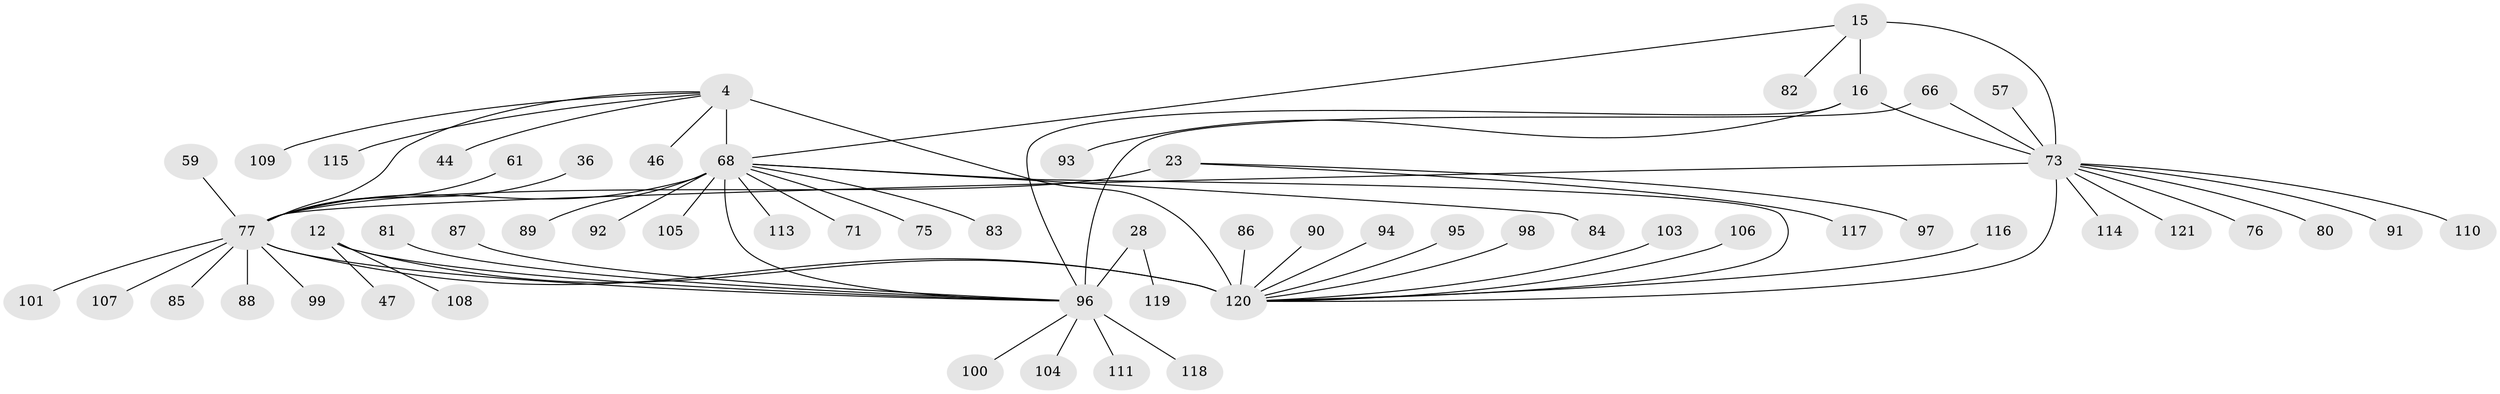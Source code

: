 // original degree distribution, {10: 0.04132231404958678, 9: 0.049586776859504134, 7: 0.024793388429752067, 11: 0.03305785123966942, 6: 0.049586776859504134, 5: 0.01652892561983471, 18: 0.008264462809917356, 8: 0.024793388429752067, 1: 0.6115702479338843, 2: 0.11570247933884298, 3: 0.024793388429752067}
// Generated by graph-tools (version 1.1) at 2025/55/03/09/25 04:55:57]
// undirected, 60 vertices, 69 edges
graph export_dot {
graph [start="1"]
  node [color=gray90,style=filled];
  4 [super="+2"];
  12 [super="+7"];
  15 [super="+14"];
  16 [super="+13"];
  23 [super="+21"];
  28 [super="+26"];
  36;
  44;
  46;
  47;
  57;
  59;
  61;
  66 [super="+65"];
  68 [super="+51+6+35+37+39+56+58+62+63"];
  71;
  73 [super="+70+34+42+43+53"];
  75 [super="+54"];
  76;
  77 [super="+24+33"];
  80;
  81;
  82;
  83;
  84;
  85;
  86;
  87;
  88;
  89;
  90;
  91;
  92;
  93;
  94;
  95;
  96 [super="+29+30+67+31+78"];
  97;
  98 [super="+50"];
  99;
  100;
  101;
  103;
  104;
  105;
  106;
  107;
  108 [super="+38"];
  109;
  110;
  111;
  113;
  114 [super="+112"];
  115;
  116;
  117;
  118;
  119;
  120 [super="+64+69+72+74+79"];
  121;
  4 -- 46;
  4 -- 115;
  4 -- 44;
  4 -- 109;
  4 -- 120;
  4 -- 68 [weight=8];
  4 -- 77;
  12 -- 47;
  12 -- 108;
  12 -- 120 [weight=8];
  12 -- 96;
  15 -- 16 [weight=4];
  15 -- 82;
  15 -- 68;
  15 -- 73 [weight=4];
  16 -- 93;
  16 -- 73 [weight=4];
  16 -- 96;
  23 -- 117;
  23 -- 97;
  23 -- 77 [weight=8];
  28 -- 119;
  28 -- 96 [weight=8];
  36 -- 77;
  57 -- 73;
  59 -- 77;
  61 -- 77;
  66 -- 73;
  66 -- 96;
  68 -- 71;
  68 -- 75;
  68 -- 83;
  68 -- 84;
  68 -- 89;
  68 -- 92;
  68 -- 105;
  68 -- 113;
  68 -- 120;
  68 -- 96 [weight=2];
  68 -- 77 [weight=2];
  73 -- 76;
  73 -- 80;
  73 -- 91;
  73 -- 110;
  73 -- 114;
  73 -- 121;
  73 -- 120 [weight=2];
  73 -- 77 [weight=2];
  77 -- 85;
  77 -- 88;
  77 -- 96;
  77 -- 99;
  77 -- 101;
  77 -- 107;
  77 -- 120 [weight=2];
  81 -- 96;
  86 -- 120;
  87 -- 96;
  90 -- 120;
  94 -- 120;
  95 -- 120;
  96 -- 118;
  96 -- 100;
  96 -- 104;
  96 -- 111;
  98 -- 120;
  103 -- 120;
  106 -- 120;
  116 -- 120;
}
